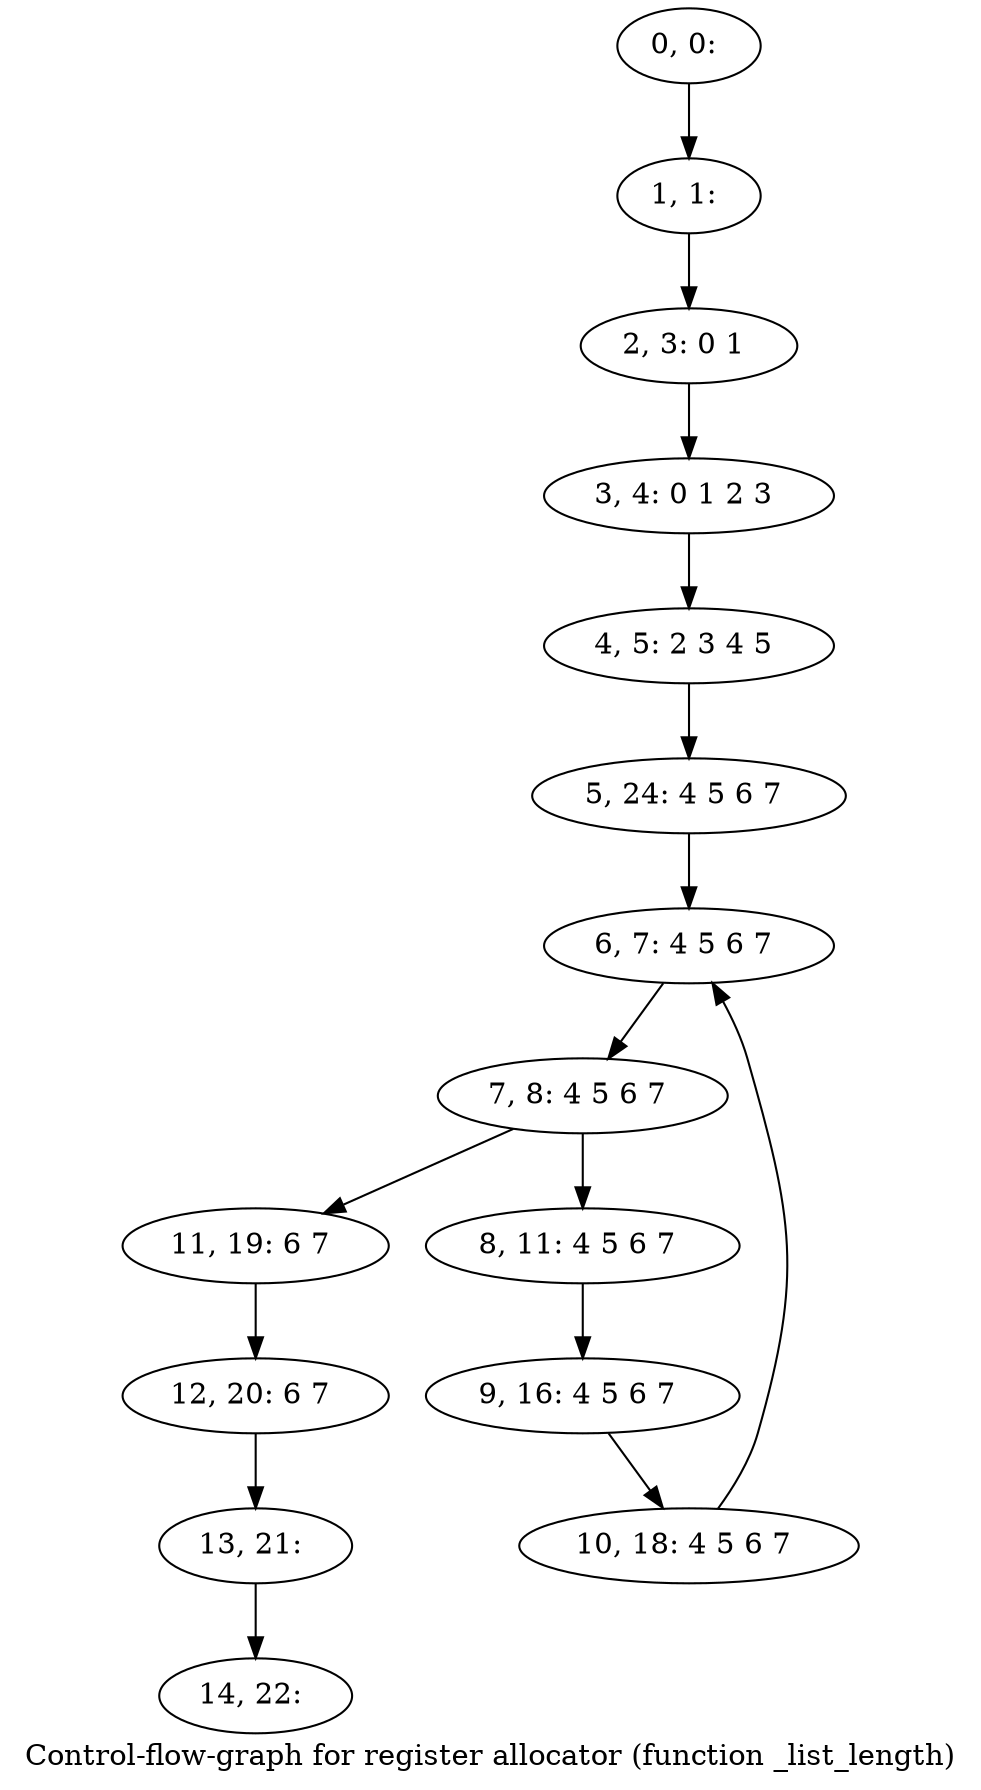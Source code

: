 digraph G {
graph [label="Control-flow-graph for register allocator (function _list_length)"]
0[label="0, 0: "];
1[label="1, 1: "];
2[label="2, 3: 0 1 "];
3[label="3, 4: 0 1 2 3 "];
4[label="4, 5: 2 3 4 5 "];
5[label="5, 24: 4 5 6 7 "];
6[label="6, 7: 4 5 6 7 "];
7[label="7, 8: 4 5 6 7 "];
8[label="8, 11: 4 5 6 7 "];
9[label="9, 16: 4 5 6 7 "];
10[label="10, 18: 4 5 6 7 "];
11[label="11, 19: 6 7 "];
12[label="12, 20: 6 7 "];
13[label="13, 21: "];
14[label="14, 22: "];
0->1 ;
1->2 ;
2->3 ;
3->4 ;
4->5 ;
5->6 ;
6->7 ;
7->8 ;
7->11 ;
8->9 ;
9->10 ;
10->6 ;
11->12 ;
12->13 ;
13->14 ;
}
